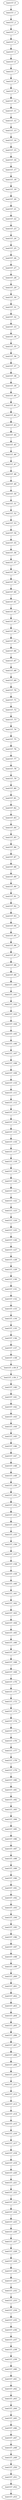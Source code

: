 digraph G {
test157_0->test157_1;
test157_1->test157_2;
test157_2->test157_3;
test157_3->test157_4;
test157_4->test157_5;
test157_5->test157_6;
test157_6->test157_7;
test157_7->test157_8;
test157_8->test157_9;
test157_9->test157_10;
test157_10->test157_11;
test157_11->test157_12;
test157_12->test157_13;
test157_13->test157_14;
test157_14->test157_15;
test157_15->test157_16;
test157_16->test157_17;
test157_17->test157_18;
test157_18->test157_19;
test157_19->test157_20;
test157_20->test157_21;
test157_21->test157_22;
test157_22->test157_23;
test157_23->test157_24;
test157_24->test157_25;
test157_25->test157_26;
test157_26->test157_27;
test157_27->test157_28;
test157_28->test157_29;
test157_29->test157_30;
test157_30->test157_31;
test157_31->test157_32;
test157_32->test157_33;
test157_33->test157_34;
test157_34->test157_35;
test157_35->test157_36;
test157_36->test157_37;
test157_37->test157_38;
test157_38->test157_39;
test157_39->test157_40;
test157_40->test157_41;
test157_41->test157_42;
test157_42->test157_43;
test157_43->test157_44;
test157_44->test157_45;
test157_45->test157_46;
test157_46->test157_47;
test157_47->test157_48;
test157_48->test157_49;
test157_49->test157_50;
test157_50->test157_51;
test157_51->test157_52;
test157_52->test157_53;
test157_53->test157_54;
test157_54->test157_55;
test157_55->test157_56;
test157_56->test157_57;
test157_57->test157_58;
test157_58->test157_59;
test157_59->test157_60;
test157_60->test157_61;
test157_61->test157_62;
test157_62->test157_63;
test157_63->test157_64;
test157_64->test157_65;
test157_65->test157_66;
test157_66->test157_67;
test157_67->test157_68;
test157_68->test157_69;
test157_69->test157_70;
test157_70->test157_71;
test157_71->test157_72;
test157_72->test157_73;
test157_73->test157_74;
test157_74->test157_75;
test157_75->test157_76;
test157_76->test157_77;
test157_77->test157_78;
test157_78->test157_79;
test157_79->test157_80;
test157_80->test157_81;
test157_81->test157_82;
test157_82->test157_83;
test157_83->test157_84;
test157_84->test157_85;
test157_85->test157_86;
test157_86->test157_87;
test157_87->test157_88;
test157_88->test157_89;
test157_89->test157_90;
test157_90->test157_91;
test157_91->test157_92;
test157_92->test157_93;
test157_93->test157_94;
test157_94->test157_95;
test157_95->test157_96;
test157_96->test157_97;
test157_97->test157_98;
test157_98->test157_99;
test157_99->test157_100;
test157_100->test157_101;
test157_101->test157_102;
test157_102->test157_103;
test157_103->test157_104;
test157_104->test157_105;
test157_105->test157_106;
test157_106->test157_107;
test157_107->test157_108;
test157_108->test157_109;
test157_109->test157_110;
test157_110->test157_111;
test157_111->test157_112;
test157_112->test157_113;
test157_113->test157_114;
test157_114->test157_115;
test157_115->test157_116;
test157_116->test157_117;
test157_117->test157_118;
test157_118->test157_119;
test157_119->test157_120;
test157_120->test157_121;
test157_121->test157_122;
test157_122->test157_123;
test157_123->test157_124;
test157_124->test157_125;
test157_125->test157_126;
test157_126->test157_127;
test157_127->test157_128;
test157_128->test157_129;
test157_129->test157_130;
test157_130->test157_131;
test157_131->test157_132;
test157_132->test157_133;
test157_133->test157_134;
test157_134->test157_135;
test157_135->test157_136;
test157_136->test157_137;
test157_137->test157_138;
test157_138->test157_139_0;
test157_139_0->test157_139_1;
test157_139_1->test157_140;
test157_140->test157_141;
test157_141->test157_142;
test157_142->test157_143;
test157_143->test157_144;
test157_144->test157_145;
test157_145->test157_146;
test157_146->test157_147;
test157_147->test157_148;
test157_148->test157_149;
test157_149->test157_150;
test157_150->test157_151;
test157_151->test157_152;
test157_152->test157_153;
test157_153->test157_154;
test157_154->test157_155;
test157_155->test157_156;
test157_156->test157_157;
test157_157->test157_158;
test157_158->test157_159;
test157_159->test157_160;
test157_160->test157_161;
test157_161->test157_162;
test157_162->test157_163;
test157_163->test157_164;
test157_164->test157_165;
test157_165->test157_166;
test157_166->test157_167;
test157_167->test157_168;
test157_168->test157_169;
test157_169->test157_170;
test157_170->test157_171;
test157_171->test157_172;
test157_172->test157_173;
test157_173->test157_174;
test157_174->test157_175;
test157_175->test157_176;
test157_176->test157_177;
test157_177->test157_178;
test157_178->test157_179;
test157_179->test157_180;
test157_180->test157_181;
test157_181->test157_182;
test157_182->test157_183;
test157_183->test157_184;
test157_184->test157_185;
test157_185->test157_186;
test157_186->test157_187;
test157_187->test157_188;
test157_188->test157_189;
test157_189->test157_190;
test157_190->test157_191;
test157_191->test157_192;
test157_192->test157_193;
test157_193->test157_194;
test157_194->test157_195;
test157_195->test157_196;
test157_196->test157_197;
test157_197->test157_198;
test157_198->test157_199;
test157_199->test157_200;
test157_200->test157_201;
test157_201->test157_202;
test157_202->test157_203;
test157_203->test157_204;
test157_204->test157_205;
test157_205->test157_206;
test157_206->test157_207;
test157_207->test157_208;
test157_208->test157_209;
test157_209->test157_210;
test157_210->test157_211;
test157_211->test157_212;
test157_212->test157_213;
test157_213->test157_214;
test157_214->test157_215;
test157_215->test157_216;
test157_216->test157_217;
test157_217->test157_218;
test157_218->test157_219;
test157_219->test157_220;
test157_220->test157_221;
test157_221->test157_222;
test157_222->test157_223;
test157_223->test157_224;
test157_224->test157_225;
test157_225->test157_226;
test157_226->test157_227;
test157_227->test157_228;
test157_228->test157_229;
test157_229->test157_230;
test157_230->test157_231;
test157_231->test157_232;
test157_232->test157_233;
test157_233->test157_234;
test157_234->test157_235;
test157_235->test157_236;
test157_236->test157_237;
test157_237->test157_238;
test157_238->test157_239;
test157_239->test157_240;
test157_240->test157_241;
test157_241->test157_242;
test157_242->test157_243;
test157_243->test157_244;
test157_244->test157_245;
test157_245->test157_246;
test157_246->test157_247;
test157_247->test157_248;
test157_248->test157_249;
test157_249->test157_250;
test157_250->test157_251;
test157_251->test157_252;
test157_252->test157_253;

}
